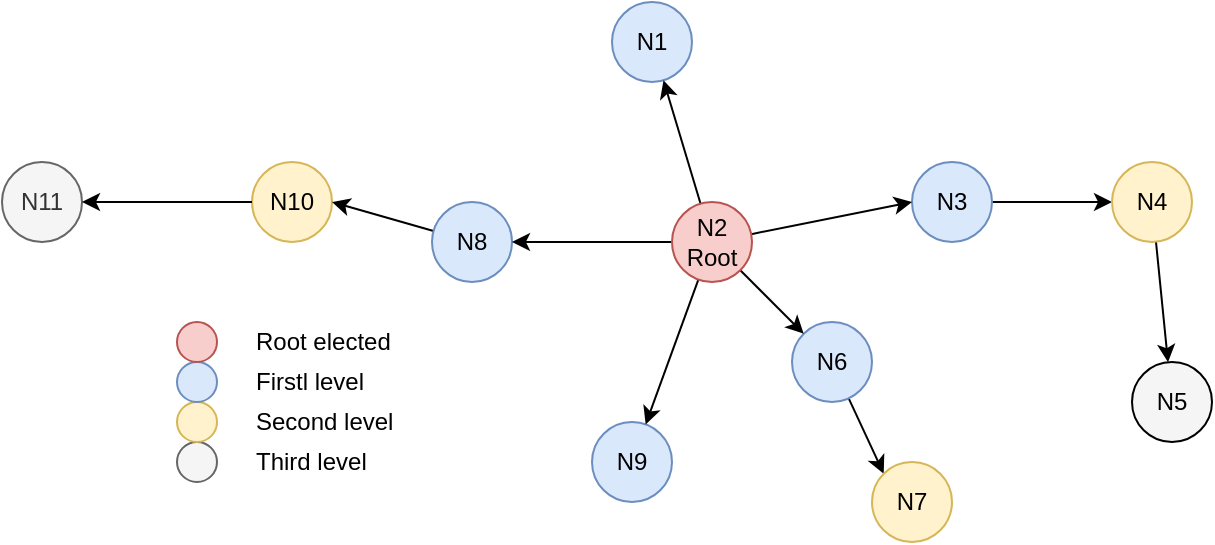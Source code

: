 <mxfile version="17.2.1" type="device"><diagram id="As4o7XeIH6c7SPrB57Mc" name="Page-1"><mxGraphModel dx="1352" dy="878" grid="1" gridSize="10" guides="1" tooltips="1" connect="1" arrows="1" fold="1" page="1" pageScale="1" pageWidth="850" pageHeight="1100" math="0" shadow="0"><root><mxCell id="0"/><mxCell id="1" parent="0"/><mxCell id="NZiXGU8cxjZqumdklUNZ-1" style="rounded=0;orthogonalLoop=1;jettySize=auto;html=1;entryX=0;entryY=0;entryDx=0;entryDy=0;" edge="1" parent="1" source="NZiXGU8cxjZqumdklUNZ-2" target="NZiXGU8cxjZqumdklUNZ-6"><mxGeometry relative="1" as="geometry"/></mxCell><mxCell id="NZiXGU8cxjZqumdklUNZ-2" value="N6" style="ellipse;whiteSpace=wrap;html=1;aspect=fixed;fillColor=#dae8fc;strokeColor=#6c8ebf;" vertex="1" parent="1"><mxGeometry x="425" y="310" width="40" height="40" as="geometry"/></mxCell><mxCell id="NZiXGU8cxjZqumdklUNZ-3" value="N10" style="ellipse;whiteSpace=wrap;html=1;aspect=fixed;fillColor=#fff2cc;strokeColor=#d6b656;" vertex="1" parent="1"><mxGeometry x="155" y="230" width="40" height="40" as="geometry"/></mxCell><mxCell id="NZiXGU8cxjZqumdklUNZ-4" value="N9" style="ellipse;whiteSpace=wrap;html=1;aspect=fixed;fillColor=#dae8fc;strokeColor=#6c8ebf;" vertex="1" parent="1"><mxGeometry x="325" y="360" width="40" height="40" as="geometry"/></mxCell><mxCell id="NZiXGU8cxjZqumdklUNZ-6" value="N7" style="ellipse;whiteSpace=wrap;html=1;aspect=fixed;fillColor=#fff2cc;strokeColor=#d6b656;" vertex="1" parent="1"><mxGeometry x="465" y="380" width="40" height="40" as="geometry"/></mxCell><mxCell id="NZiXGU8cxjZqumdklUNZ-7" value="N1" style="ellipse;whiteSpace=wrap;html=1;aspect=fixed;fillColor=#dae8fc;strokeColor=#6c8ebf;" vertex="1" parent="1"><mxGeometry x="335" y="150" width="40" height="40" as="geometry"/></mxCell><mxCell id="NZiXGU8cxjZqumdklUNZ-8" value="" style="edgeStyle=none;rounded=0;jumpStyle=none;orthogonalLoop=1;jettySize=auto;html=1;" edge="1" parent="1" source="NZiXGU8cxjZqumdklUNZ-9" target="NZiXGU8cxjZqumdklUNZ-14"><mxGeometry relative="1" as="geometry"/></mxCell><mxCell id="NZiXGU8cxjZqumdklUNZ-9" value="N3" style="ellipse;whiteSpace=wrap;html=1;aspect=fixed;fillColor=#dae8fc;strokeColor=#6c8ebf;" vertex="1" parent="1"><mxGeometry x="485" y="230" width="40" height="40" as="geometry"/></mxCell><mxCell id="NZiXGU8cxjZqumdklUNZ-10" style="rounded=0;orthogonalLoop=1;jettySize=auto;html=1;entryX=1;entryY=0.5;entryDx=0;entryDy=0;" edge="1" parent="1" source="NZiXGU8cxjZqumdklUNZ-11" target="NZiXGU8cxjZqumdklUNZ-3"><mxGeometry relative="1" as="geometry"/></mxCell><mxCell id="NZiXGU8cxjZqumdklUNZ-11" value="N8" style="ellipse;whiteSpace=wrap;html=1;aspect=fixed;fillColor=#dae8fc;strokeColor=#6c8ebf;" vertex="1" parent="1"><mxGeometry x="245" y="250" width="40" height="40" as="geometry"/></mxCell><mxCell id="NZiXGU8cxjZqumdklUNZ-12" value="N5&lt;br&gt;" style="ellipse;whiteSpace=wrap;html=1;aspect=fixed;fillColor=#F5F5F5;" vertex="1" parent="1"><mxGeometry x="595" y="330" width="40" height="40" as="geometry"/></mxCell><mxCell id="NZiXGU8cxjZqumdklUNZ-13" value="" style="edgeStyle=none;rounded=0;jumpStyle=none;orthogonalLoop=1;jettySize=auto;html=1;" edge="1" parent="1" source="NZiXGU8cxjZqumdklUNZ-14" target="NZiXGU8cxjZqumdklUNZ-12"><mxGeometry relative="1" as="geometry"/></mxCell><mxCell id="NZiXGU8cxjZqumdklUNZ-14" value="N4" style="ellipse;whiteSpace=wrap;html=1;aspect=fixed;fillColor=#fff2cc;strokeColor=#d6b656;" vertex="1" parent="1"><mxGeometry x="585" y="230" width="40" height="40" as="geometry"/></mxCell><mxCell id="NZiXGU8cxjZqumdklUNZ-15" style="rounded=0;orthogonalLoop=1;jettySize=auto;html=1;entryX=0;entryY=0.5;entryDx=0;entryDy=0;" edge="1" parent="1" source="NZiXGU8cxjZqumdklUNZ-20" target="NZiXGU8cxjZqumdklUNZ-9"><mxGeometry relative="1" as="geometry"/></mxCell><mxCell id="NZiXGU8cxjZqumdklUNZ-16" style="rounded=0;orthogonalLoop=1;jettySize=auto;html=1;" edge="1" parent="1" source="NZiXGU8cxjZqumdklUNZ-20" target="NZiXGU8cxjZqumdklUNZ-7"><mxGeometry relative="1" as="geometry"/></mxCell><mxCell id="NZiXGU8cxjZqumdklUNZ-17" style="rounded=0;orthogonalLoop=1;jettySize=auto;html=1;" edge="1" parent="1" source="NZiXGU8cxjZqumdklUNZ-20" target="NZiXGU8cxjZqumdklUNZ-11"><mxGeometry relative="1" as="geometry"/></mxCell><mxCell id="NZiXGU8cxjZqumdklUNZ-18" style="rounded=0;orthogonalLoop=1;jettySize=auto;html=1;jumpStyle=none;" edge="1" parent="1" source="NZiXGU8cxjZqumdklUNZ-20" target="NZiXGU8cxjZqumdklUNZ-4"><mxGeometry relative="1" as="geometry"/></mxCell><mxCell id="NZiXGU8cxjZqumdklUNZ-19" style="rounded=0;orthogonalLoop=1;jettySize=auto;html=1;entryX=0;entryY=0;entryDx=0;entryDy=0;" edge="1" parent="1" source="NZiXGU8cxjZqumdklUNZ-20" target="NZiXGU8cxjZqumdklUNZ-2"><mxGeometry relative="1" as="geometry"/></mxCell><mxCell id="NZiXGU8cxjZqumdklUNZ-20" value="N2&lt;br&gt;Root" style="ellipse;whiteSpace=wrap;html=1;aspect=fixed;fillColor=#f8cecc;strokeColor=#b85450;" vertex="1" parent="1"><mxGeometry x="365" y="250" width="40" height="40" as="geometry"/></mxCell><mxCell id="NZiXGU8cxjZqumdklUNZ-21" value="N11" style="ellipse;whiteSpace=wrap;html=1;aspect=fixed;fillColor=#f5f5f5;fontColor=#333333;strokeColor=#666666;" vertex="1" parent="1"><mxGeometry x="30" y="230" width="40" height="40" as="geometry"/></mxCell><mxCell id="NZiXGU8cxjZqumdklUNZ-22" style="rounded=0;orthogonalLoop=1;jettySize=auto;html=1;" edge="1" parent="1" source="NZiXGU8cxjZqumdklUNZ-3" target="NZiXGU8cxjZqumdklUNZ-21"><mxGeometry relative="1" as="geometry"><mxPoint x="110.0" y="250" as="sourcePoint"/><mxPoint x="130.0" y="310" as="targetPoint"/></mxGeometry></mxCell><mxCell id="NZiXGU8cxjZqumdklUNZ-23" value="" style="ellipse;whiteSpace=wrap;html=1;aspect=fixed;fillColor=#f5f5f5;fontColor=#333333;strokeColor=#666666;" vertex="1" parent="1"><mxGeometry x="117.5" y="370" width="20" height="20" as="geometry"/></mxCell><mxCell id="NZiXGU8cxjZqumdklUNZ-24" value="" style="ellipse;whiteSpace=wrap;html=1;aspect=fixed;fillColor=#fff2cc;strokeColor=#d6b656;" vertex="1" parent="1"><mxGeometry x="117.5" y="350" width="20" height="20" as="geometry"/></mxCell><mxCell id="NZiXGU8cxjZqumdklUNZ-25" value="" style="ellipse;whiteSpace=wrap;html=1;aspect=fixed;fillColor=#dae8fc;strokeColor=#6c8ebf;" vertex="1" parent="1"><mxGeometry x="117.5" y="330" width="20" height="20" as="geometry"/></mxCell><mxCell id="NZiXGU8cxjZqumdklUNZ-26" value="" style="ellipse;whiteSpace=wrap;html=1;aspect=fixed;fillColor=#f8cecc;strokeColor=#b85450;" vertex="1" parent="1"><mxGeometry x="117.5" y="310" width="20" height="20" as="geometry"/></mxCell><mxCell id="NZiXGU8cxjZqumdklUNZ-27" value="Root elected" style="text;html=1;align=left;verticalAlign=middle;resizable=0;points=[];autosize=1;strokeColor=none;fillColor=none;" vertex="1" parent="1"><mxGeometry x="155" y="310" width="80" height="20" as="geometry"/></mxCell><mxCell id="NZiXGU8cxjZqumdklUNZ-31" value="Firstl level" style="text;html=1;align=left;verticalAlign=middle;resizable=0;points=[];autosize=1;strokeColor=none;fillColor=none;" vertex="1" parent="1"><mxGeometry x="155" y="330" width="70" height="20" as="geometry"/></mxCell><mxCell id="NZiXGU8cxjZqumdklUNZ-32" value="Second level" style="text;html=1;align=left;verticalAlign=middle;resizable=0;points=[];autosize=1;strokeColor=none;fillColor=none;" vertex="1" parent="1"><mxGeometry x="155" y="350" width="80" height="20" as="geometry"/></mxCell><mxCell id="NZiXGU8cxjZqumdklUNZ-33" value="Third level" style="text;html=1;align=left;verticalAlign=middle;resizable=0;points=[];autosize=1;strokeColor=none;fillColor=none;" vertex="1" parent="1"><mxGeometry x="155" y="370" width="70" height="20" as="geometry"/></mxCell></root></mxGraphModel></diagram></mxfile>